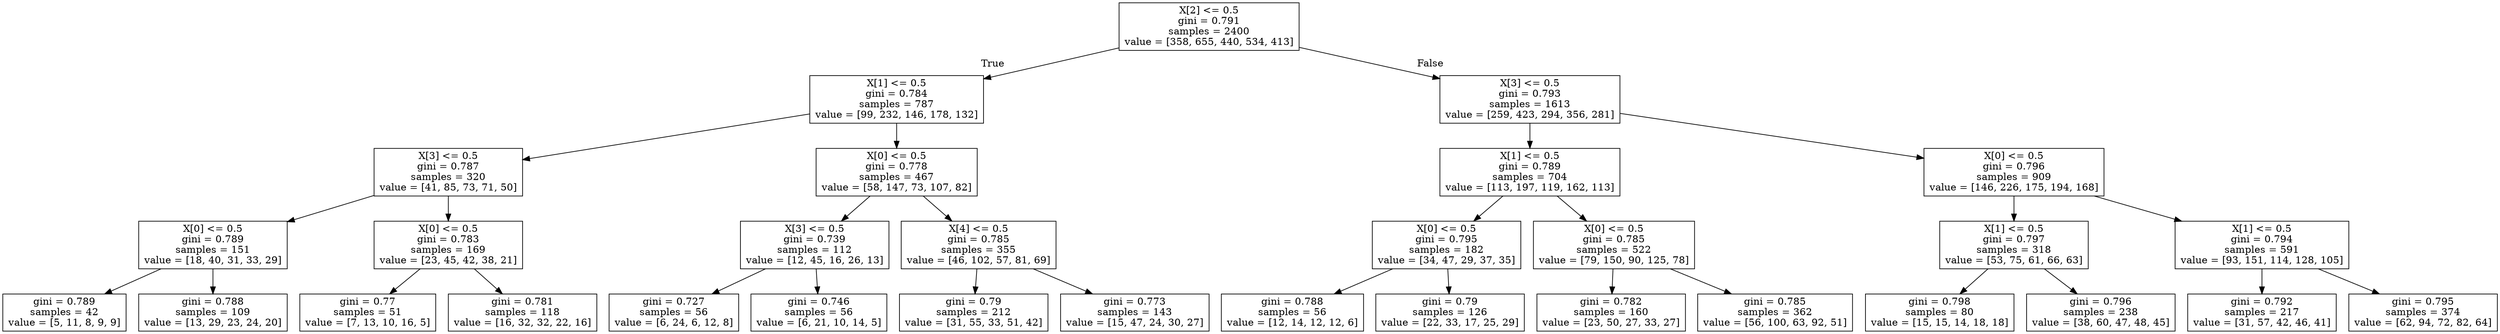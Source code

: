 digraph Tree {
node [shape=box] ;
0 [label="X[2] <= 0.5\ngini = 0.791\nsamples = 2400\nvalue = [358, 655, 440, 534, 413]"] ;
1 [label="X[1] <= 0.5\ngini = 0.784\nsamples = 787\nvalue = [99, 232, 146, 178, 132]"] ;
0 -> 1 [labeldistance=2.5, labelangle=45, headlabel="True"] ;
2 [label="X[3] <= 0.5\ngini = 0.787\nsamples = 320\nvalue = [41, 85, 73, 71, 50]"] ;
1 -> 2 ;
3 [label="X[0] <= 0.5\ngini = 0.789\nsamples = 151\nvalue = [18, 40, 31, 33, 29]"] ;
2 -> 3 ;
4 [label="gini = 0.789\nsamples = 42\nvalue = [5, 11, 8, 9, 9]"] ;
3 -> 4 ;
5 [label="gini = 0.788\nsamples = 109\nvalue = [13, 29, 23, 24, 20]"] ;
3 -> 5 ;
6 [label="X[0] <= 0.5\ngini = 0.783\nsamples = 169\nvalue = [23, 45, 42, 38, 21]"] ;
2 -> 6 ;
7 [label="gini = 0.77\nsamples = 51\nvalue = [7, 13, 10, 16, 5]"] ;
6 -> 7 ;
8 [label="gini = 0.781\nsamples = 118\nvalue = [16, 32, 32, 22, 16]"] ;
6 -> 8 ;
9 [label="X[0] <= 0.5\ngini = 0.778\nsamples = 467\nvalue = [58, 147, 73, 107, 82]"] ;
1 -> 9 ;
10 [label="X[3] <= 0.5\ngini = 0.739\nsamples = 112\nvalue = [12, 45, 16, 26, 13]"] ;
9 -> 10 ;
11 [label="gini = 0.727\nsamples = 56\nvalue = [6, 24, 6, 12, 8]"] ;
10 -> 11 ;
12 [label="gini = 0.746\nsamples = 56\nvalue = [6, 21, 10, 14, 5]"] ;
10 -> 12 ;
13 [label="X[4] <= 0.5\ngini = 0.785\nsamples = 355\nvalue = [46, 102, 57, 81, 69]"] ;
9 -> 13 ;
14 [label="gini = 0.79\nsamples = 212\nvalue = [31, 55, 33, 51, 42]"] ;
13 -> 14 ;
15 [label="gini = 0.773\nsamples = 143\nvalue = [15, 47, 24, 30, 27]"] ;
13 -> 15 ;
16 [label="X[3] <= 0.5\ngini = 0.793\nsamples = 1613\nvalue = [259, 423, 294, 356, 281]"] ;
0 -> 16 [labeldistance=2.5, labelangle=-45, headlabel="False"] ;
17 [label="X[1] <= 0.5\ngini = 0.789\nsamples = 704\nvalue = [113, 197, 119, 162, 113]"] ;
16 -> 17 ;
18 [label="X[0] <= 0.5\ngini = 0.795\nsamples = 182\nvalue = [34, 47, 29, 37, 35]"] ;
17 -> 18 ;
19 [label="gini = 0.788\nsamples = 56\nvalue = [12, 14, 12, 12, 6]"] ;
18 -> 19 ;
20 [label="gini = 0.79\nsamples = 126\nvalue = [22, 33, 17, 25, 29]"] ;
18 -> 20 ;
21 [label="X[0] <= 0.5\ngini = 0.785\nsamples = 522\nvalue = [79, 150, 90, 125, 78]"] ;
17 -> 21 ;
22 [label="gini = 0.782\nsamples = 160\nvalue = [23, 50, 27, 33, 27]"] ;
21 -> 22 ;
23 [label="gini = 0.785\nsamples = 362\nvalue = [56, 100, 63, 92, 51]"] ;
21 -> 23 ;
24 [label="X[0] <= 0.5\ngini = 0.796\nsamples = 909\nvalue = [146, 226, 175, 194, 168]"] ;
16 -> 24 ;
25 [label="X[1] <= 0.5\ngini = 0.797\nsamples = 318\nvalue = [53, 75, 61, 66, 63]"] ;
24 -> 25 ;
26 [label="gini = 0.798\nsamples = 80\nvalue = [15, 15, 14, 18, 18]"] ;
25 -> 26 ;
27 [label="gini = 0.796\nsamples = 238\nvalue = [38, 60, 47, 48, 45]"] ;
25 -> 27 ;
28 [label="X[1] <= 0.5\ngini = 0.794\nsamples = 591\nvalue = [93, 151, 114, 128, 105]"] ;
24 -> 28 ;
29 [label="gini = 0.792\nsamples = 217\nvalue = [31, 57, 42, 46, 41]"] ;
28 -> 29 ;
30 [label="gini = 0.795\nsamples = 374\nvalue = [62, 94, 72, 82, 64]"] ;
28 -> 30 ;
}